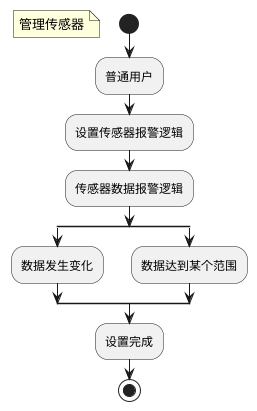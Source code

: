 @startuml
start
floating note left:管理传感器
:普通用户;
:设置传感器报警逻辑;
:传感器数据报警逻辑;
split
:数据发生变化;
split again
:数据达到某个范围;
end split
:设置完成;
stop
@enduml
